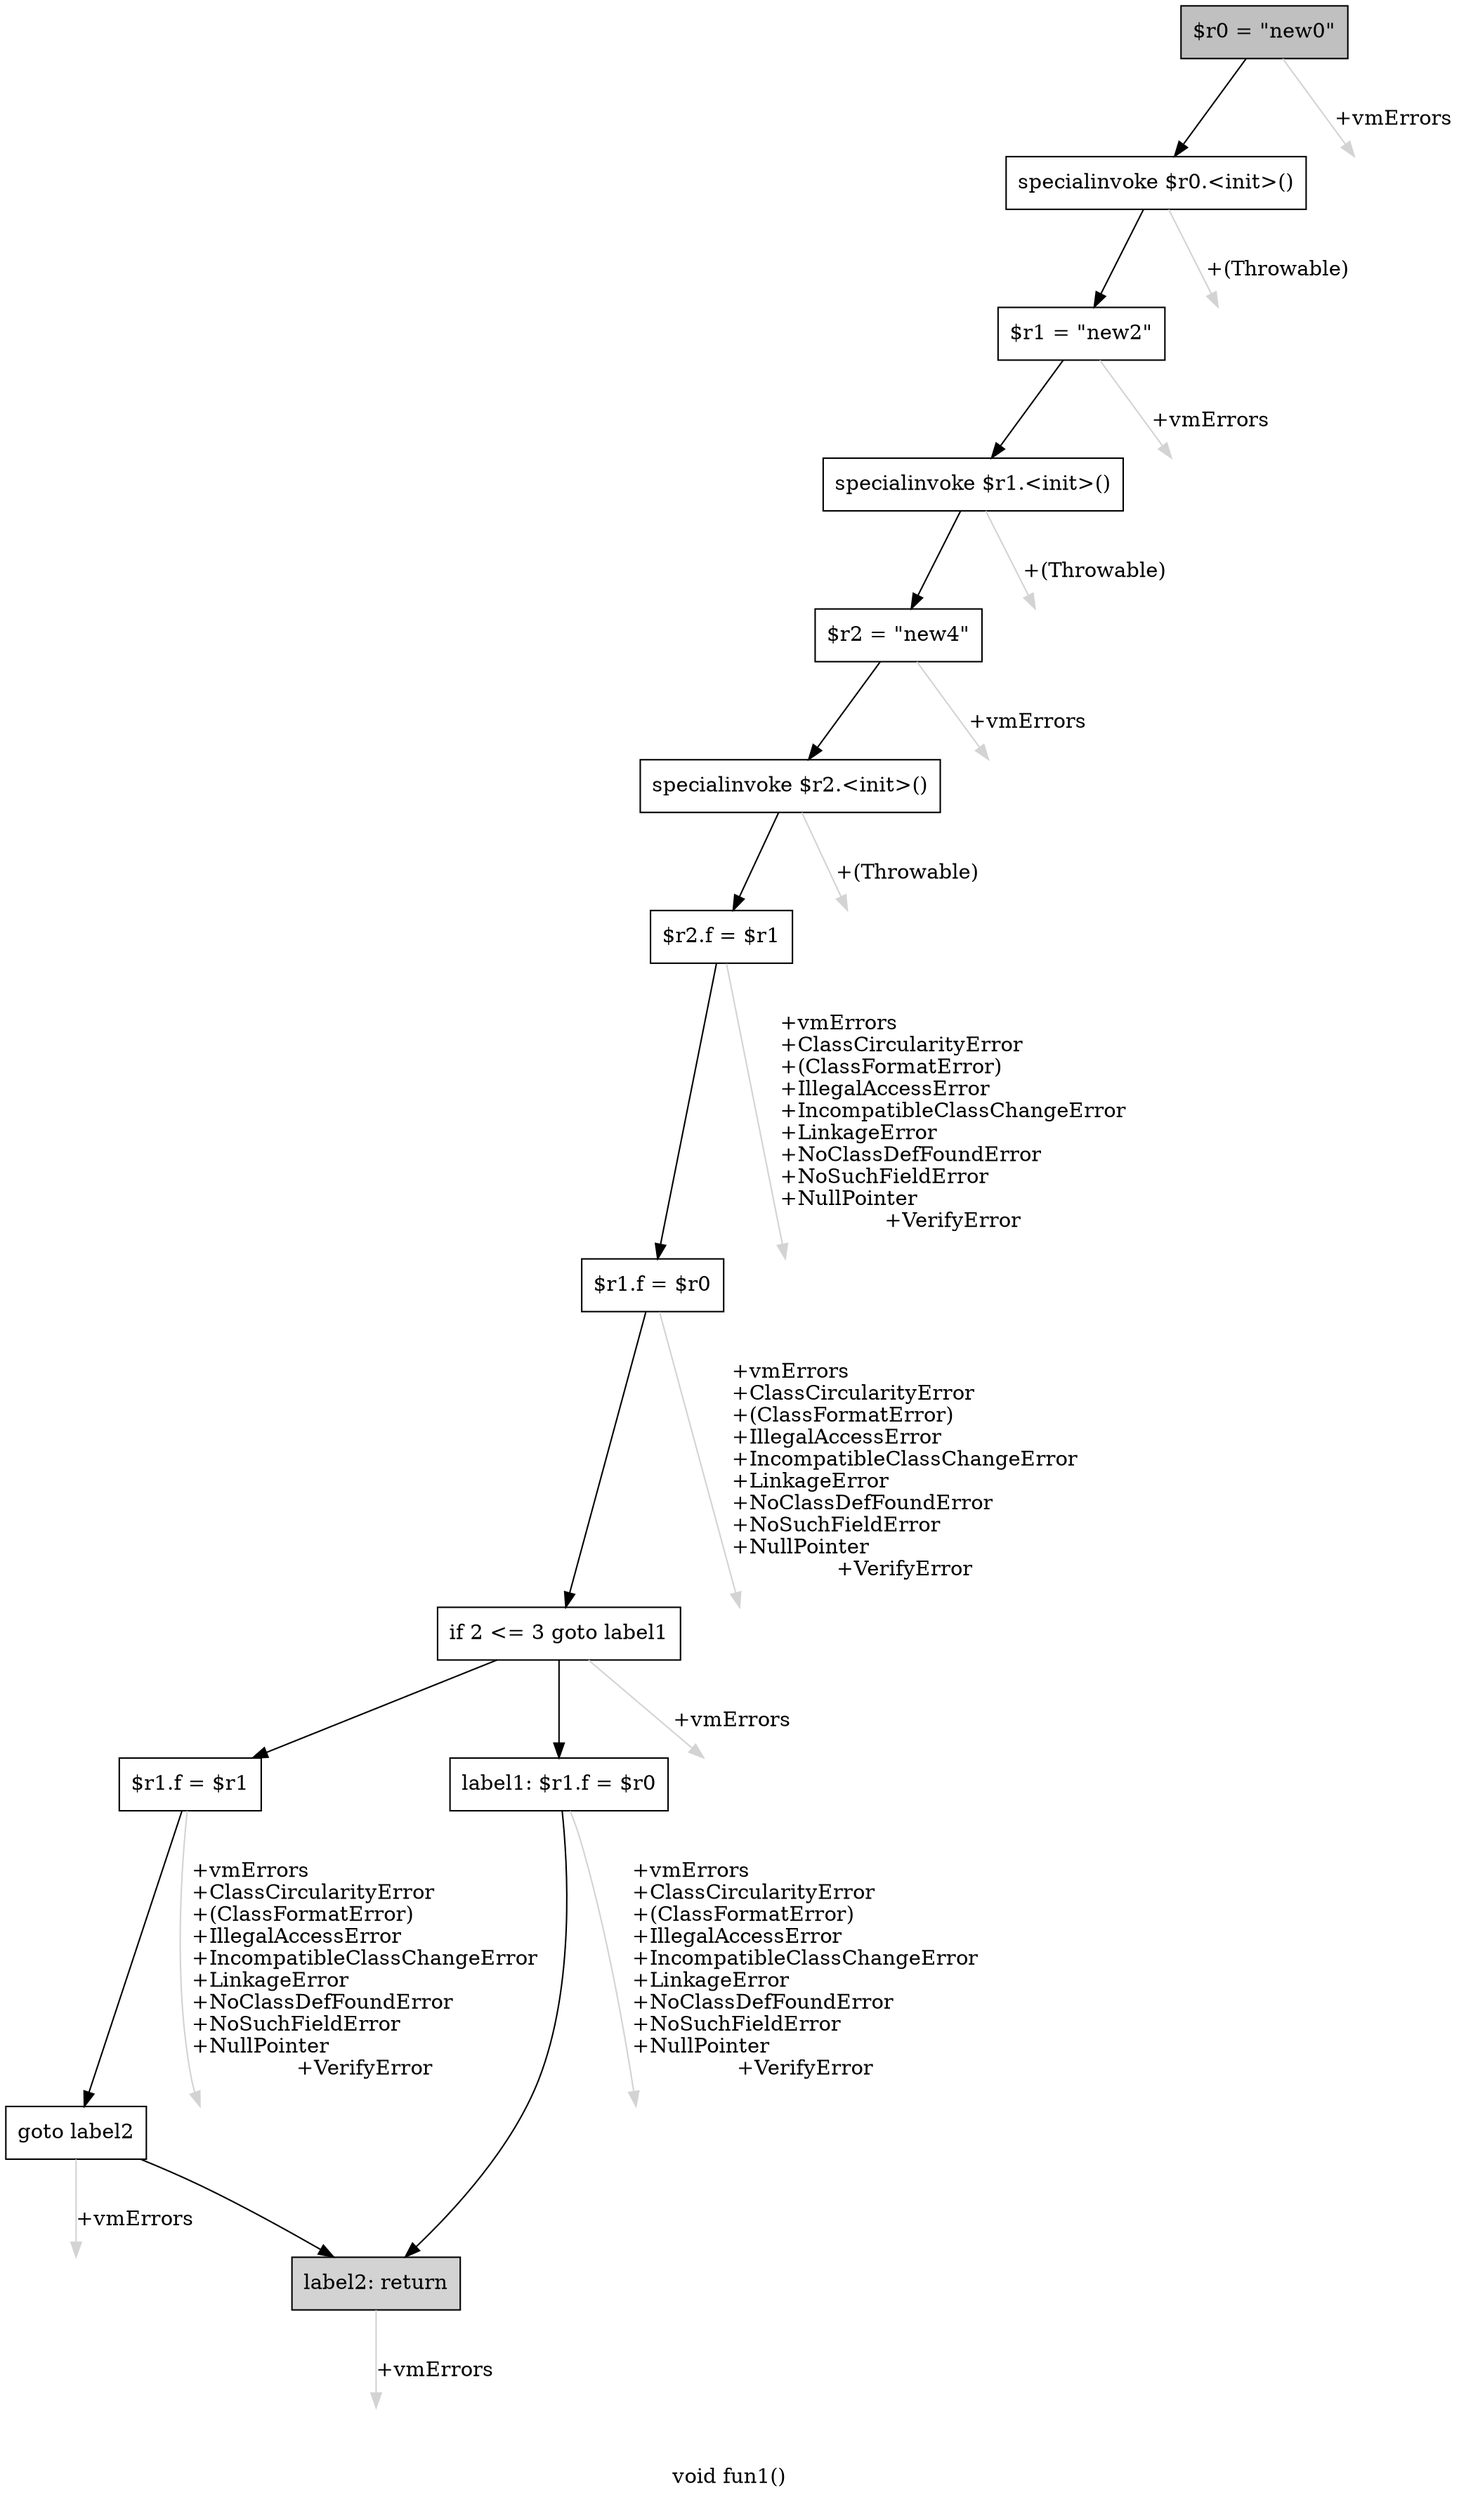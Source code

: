 digraph "void fun1()" {
    label="void fun1()";
    node [shape=box];
    "0" [style=filled,fillcolor=gray,label="$r0 = \"new0\"",];
    "1" [label="specialinvoke $r0.<init>()",];
    "0"->"1" [color=black,];
    "13" [style=invis,label="Esc",];
    "0"->"13" [color=lightgray,label="\l+vmErrors",];
    "2" [label="$r1 = \"new2\"",];
    "1"->"2" [color=black,];
    "14" [style=invis,label="Esc",];
    "1"->"14" [color=lightgray,label="\l+(Throwable)",];
    "3" [label="specialinvoke $r1.<init>()",];
    "2"->"3" [color=black,];
    "15" [style=invis,label="Esc",];
    "2"->"15" [color=lightgray,label="\l+vmErrors",];
    "4" [label="$r2 = \"new4\"",];
    "3"->"4" [color=black,];
    "16" [style=invis,label="Esc",];
    "3"->"16" [color=lightgray,label="\l+(Throwable)",];
    "5" [label="specialinvoke $r2.<init>()",];
    "4"->"5" [color=black,];
    "17" [style=invis,label="Esc",];
    "4"->"17" [color=lightgray,label="\l+vmErrors",];
    "6" [label="$r2.f = $r1",];
    "5"->"6" [color=black,];
    "18" [style=invis,label="Esc",];
    "5"->"18" [color=lightgray,label="\l+(Throwable)",];
    "7" [label="$r1.f = $r0",];
    "6"->"7" [color=black,];
    "19" [style=invis,label="Esc",];
    "6"->"19" [color=lightgray,label="\l+vmErrors\l+ClassCircularityError\l+(ClassFormatError)\l+IllegalAccessError\l+IncompatibleClassChangeError\l+LinkageError\l+NoClassDefFoundError\l+NoSuchFieldError\l+NullPointer\l+VerifyError",];
    "8" [label="if 2 <= 3 goto label1",];
    "7"->"8" [color=black,];
    "20" [style=invis,label="Esc",];
    "7"->"20" [color=lightgray,label="\l+vmErrors\l+ClassCircularityError\l+(ClassFormatError)\l+IllegalAccessError\l+IncompatibleClassChangeError\l+LinkageError\l+NoClassDefFoundError\l+NoSuchFieldError\l+NullPointer\l+VerifyError",];
    "9" [label="$r1.f = $r1",];
    "8"->"9" [color=black,];
    "11" [label="label1: $r1.f = $r0",];
    "8"->"11" [color=black,];
    "21" [style=invis,label="Esc",];
    "8"->"21" [color=lightgray,label="\l+vmErrors",];
    "10" [label="goto label2",];
    "9"->"10" [color=black,];
    "22" [style=invis,label="Esc",];
    "9"->"22" [color=lightgray,label="\l+vmErrors\l+ClassCircularityError\l+(ClassFormatError)\l+IllegalAccessError\l+IncompatibleClassChangeError\l+LinkageError\l+NoClassDefFoundError\l+NoSuchFieldError\l+NullPointer\l+VerifyError",];
    "12" [style=filled,fillcolor=lightgray,label="label2: return",];
    "10"->"12" [color=black,];
    "23" [style=invis,label="Esc",];
    "10"->"23" [color=lightgray,label="\l+vmErrors",];
    "11"->"12" [color=black,];
    "24" [style=invis,label="Esc",];
    "11"->"24" [color=lightgray,label="\l+vmErrors\l+ClassCircularityError\l+(ClassFormatError)\l+IllegalAccessError\l+IncompatibleClassChangeError\l+LinkageError\l+NoClassDefFoundError\l+NoSuchFieldError\l+NullPointer\l+VerifyError",];
    "25" [style=invis,label="Esc",];
    "12"->"25" [color=lightgray,label="\l+vmErrors",];
}
